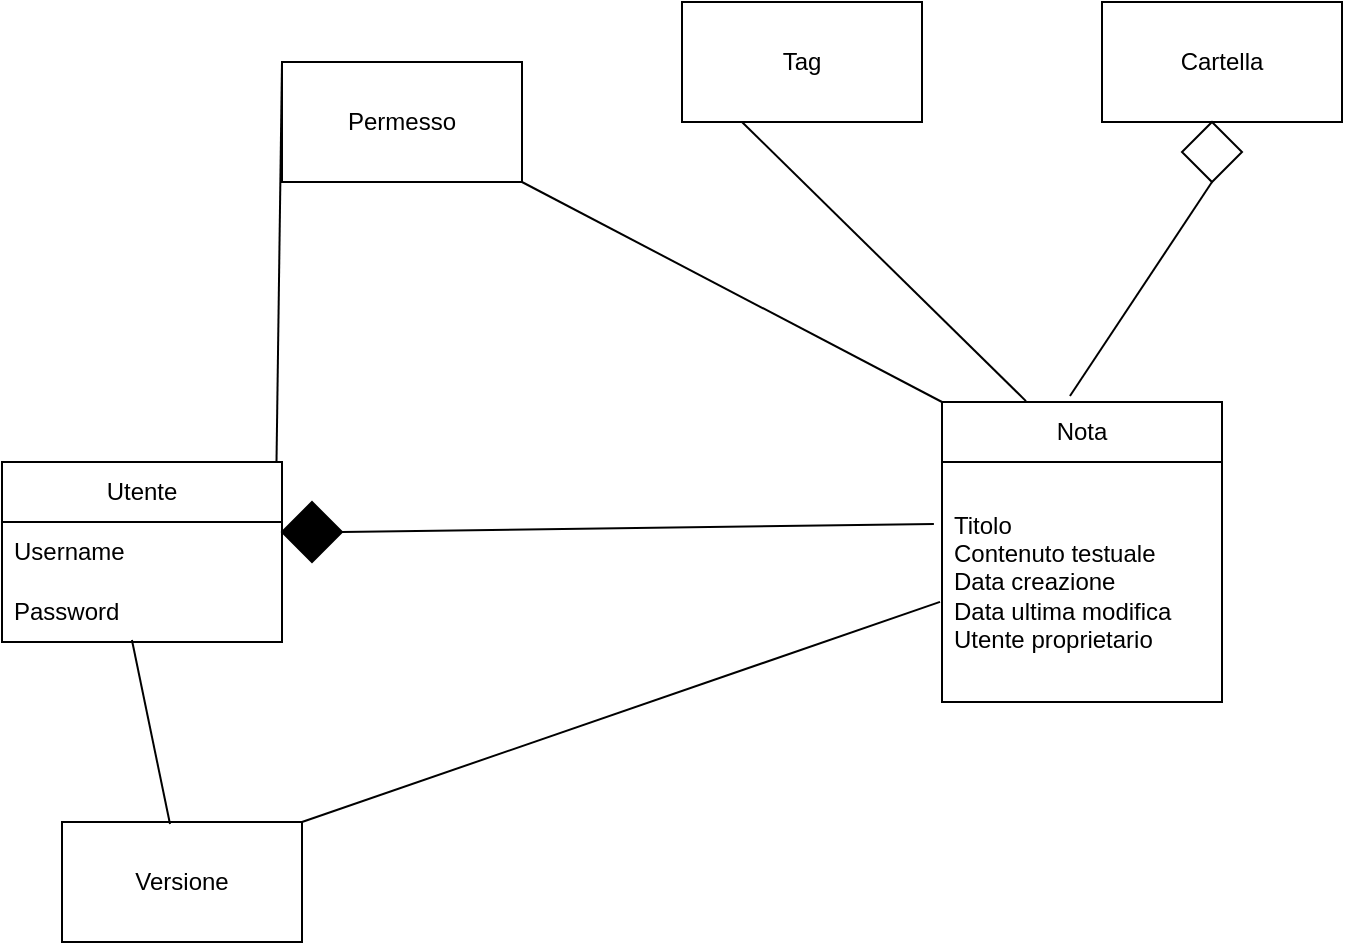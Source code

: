 <mxfile version="28.0.7">
  <diagram name="Pagina-1" id="aSfc5WqNPXqUgWniE4sK">
    <mxGraphModel dx="1043" dy="554" grid="1" gridSize="10" guides="1" tooltips="1" connect="1" arrows="1" fold="1" page="1" pageScale="1" pageWidth="827" pageHeight="1169" math="0" shadow="0">
      <root>
        <mxCell id="0" />
        <mxCell id="1" parent="0" />
        <mxCell id="nYnYqUHe5jBZA353UyPl-5" value="Permesso" style="rounded=0;whiteSpace=wrap;html=1;" parent="1" vertex="1">
          <mxGeometry x="190" y="50" width="120" height="60" as="geometry" />
        </mxCell>
        <mxCell id="nYnYqUHe5jBZA353UyPl-7" value="Tag" style="rounded=0;whiteSpace=wrap;html=1;" parent="1" vertex="1">
          <mxGeometry x="390" y="20" width="120" height="60" as="geometry" />
        </mxCell>
        <mxCell id="nYnYqUHe5jBZA353UyPl-8" value="Cartella" style="rounded=0;whiteSpace=wrap;html=1;" parent="1" vertex="1">
          <mxGeometry x="600" y="20" width="120" height="60" as="geometry" />
        </mxCell>
        <mxCell id="nYnYqUHe5jBZA353UyPl-19" value="" style="endArrow=none;html=1;rounded=0;entryX=0;entryY=0;entryDx=0;entryDy=0;exitX=0.979;exitY=0.156;exitDx=0;exitDy=0;exitPerimeter=0;" parent="1" target="nYnYqUHe5jBZA353UyPl-5" edge="1" source="MS5DbA-WaQKemSce-HtE-4">
          <mxGeometry width="50" height="50" relative="1" as="geometry">
            <mxPoint x="190" y="250" as="sourcePoint" />
            <mxPoint x="240" y="200" as="targetPoint" />
          </mxGeometry>
        </mxCell>
        <mxCell id="nYnYqUHe5jBZA353UyPl-22" value="" style="endArrow=none;html=1;rounded=0;entryX=0.25;entryY=1;entryDx=0;entryDy=0;exitX=0.3;exitY=-0.003;exitDx=0;exitDy=0;exitPerimeter=0;" parent="1" source="nYnYqUHe5jBZA353UyPl-24" target="nYnYqUHe5jBZA353UyPl-7" edge="1">
          <mxGeometry width="50" height="50" relative="1" as="geometry">
            <mxPoint x="424" y="130" as="sourcePoint" />
            <mxPoint x="475" y="120" as="targetPoint" />
          </mxGeometry>
        </mxCell>
        <mxCell id="nYnYqUHe5jBZA353UyPl-24" value="Nota" style="swimlane;fontStyle=0;childLayout=stackLayout;horizontal=1;startSize=30;horizontalStack=0;resizeParent=1;resizeParentMax=0;resizeLast=0;collapsible=1;marginBottom=0;whiteSpace=wrap;html=1;" parent="1" vertex="1">
          <mxGeometry x="520" y="220" width="140" height="150" as="geometry">
            <mxRectangle x="520" y="220" width="70" height="30" as="alternateBounds" />
          </mxGeometry>
        </mxCell>
        <mxCell id="nYnYqUHe5jBZA353UyPl-25" value="Titolo&lt;div&gt;Contenuto testuale&lt;/div&gt;&lt;div&gt;Data creazione&lt;/div&gt;&lt;div&gt;Data ultima modifica&lt;/div&gt;&lt;div&gt;Utente proprietario&lt;/div&gt;" style="text;strokeColor=none;fillColor=none;align=left;verticalAlign=middle;spacingLeft=4;spacingRight=4;overflow=hidden;points=[[0,0.5],[1,0.5]];portConstraint=eastwest;rotatable=0;whiteSpace=wrap;html=1;" parent="nYnYqUHe5jBZA353UyPl-24" vertex="1">
          <mxGeometry y="30" width="140" height="120" as="geometry" />
        </mxCell>
        <mxCell id="MS5DbA-WaQKemSce-HtE-4" value="Utente" style="swimlane;fontStyle=0;childLayout=stackLayout;horizontal=1;startSize=30;horizontalStack=0;resizeParent=1;resizeParentMax=0;resizeLast=0;collapsible=1;marginBottom=0;whiteSpace=wrap;html=1;" vertex="1" parent="1">
          <mxGeometry x="50" y="250" width="140" height="90" as="geometry">
            <mxRectangle x="50" y="250" width="80" height="30" as="alternateBounds" />
          </mxGeometry>
        </mxCell>
        <mxCell id="MS5DbA-WaQKemSce-HtE-5" value="Username" style="text;strokeColor=none;fillColor=none;align=left;verticalAlign=middle;spacingLeft=4;spacingRight=4;overflow=hidden;points=[[0,0.5],[1,0.5]];portConstraint=eastwest;rotatable=0;whiteSpace=wrap;html=1;" vertex="1" parent="MS5DbA-WaQKemSce-HtE-4">
          <mxGeometry y="30" width="140" height="30" as="geometry" />
        </mxCell>
        <mxCell id="MS5DbA-WaQKemSce-HtE-6" value="Password" style="text;strokeColor=none;fillColor=none;align=left;verticalAlign=middle;spacingLeft=4;spacingRight=4;overflow=hidden;points=[[0,0.5],[1,0.5]];portConstraint=eastwest;rotatable=0;whiteSpace=wrap;html=1;" vertex="1" parent="MS5DbA-WaQKemSce-HtE-4">
          <mxGeometry y="60" width="140" height="30" as="geometry" />
        </mxCell>
        <mxCell id="MS5DbA-WaQKemSce-HtE-12" value="Versione" style="rounded=0;whiteSpace=wrap;html=1;" vertex="1" parent="1">
          <mxGeometry x="80" y="430" width="120" height="60" as="geometry" />
        </mxCell>
        <mxCell id="MS5DbA-WaQKemSce-HtE-15" value="" style="endArrow=none;html=1;rounded=0;exitX=1;exitY=0;exitDx=0;exitDy=0;entryX=-0.007;entryY=0.583;entryDx=0;entryDy=0;entryPerimeter=0;" edge="1" parent="1" source="MS5DbA-WaQKemSce-HtE-12" target="nYnYqUHe5jBZA353UyPl-25">
          <mxGeometry width="50" height="50" relative="1" as="geometry">
            <mxPoint x="390" y="310" as="sourcePoint" />
            <mxPoint x="440" y="260" as="targetPoint" />
          </mxGeometry>
        </mxCell>
        <mxCell id="MS5DbA-WaQKemSce-HtE-17" value="" style="endArrow=none;html=1;rounded=0;exitX=0.45;exitY=0.017;exitDx=0;exitDy=0;exitPerimeter=0;entryX=0.464;entryY=0.967;entryDx=0;entryDy=0;entryPerimeter=0;" edge="1" parent="1" source="MS5DbA-WaQKemSce-HtE-12" target="MS5DbA-WaQKemSce-HtE-6">
          <mxGeometry width="50" height="50" relative="1" as="geometry">
            <mxPoint x="390" y="310" as="sourcePoint" />
            <mxPoint x="440" y="260" as="targetPoint" />
          </mxGeometry>
        </mxCell>
        <mxCell id="MS5DbA-WaQKemSce-HtE-18" value="" style="endArrow=none;html=1;rounded=0;exitX=1;exitY=1;exitDx=0;exitDy=0;entryX=0;entryY=0;entryDx=0;entryDy=0;" edge="1" parent="1" source="nYnYqUHe5jBZA353UyPl-5" target="nYnYqUHe5jBZA353UyPl-24">
          <mxGeometry width="50" height="50" relative="1" as="geometry">
            <mxPoint x="390" y="280" as="sourcePoint" />
            <mxPoint x="440" y="230" as="targetPoint" />
          </mxGeometry>
        </mxCell>
        <mxCell id="MS5DbA-WaQKemSce-HtE-20" value="" style="rhombus;whiteSpace=wrap;html=1;" vertex="1" parent="1">
          <mxGeometry x="640" y="80" width="30" height="30" as="geometry" />
        </mxCell>
        <mxCell id="MS5DbA-WaQKemSce-HtE-22" value="" style="endArrow=none;html=1;rounded=0;exitX=0.457;exitY=-0.02;exitDx=0;exitDy=0;exitPerimeter=0;entryX=0.5;entryY=1;entryDx=0;entryDy=0;" edge="1" parent="1" source="nYnYqUHe5jBZA353UyPl-24" target="MS5DbA-WaQKemSce-HtE-20">
          <mxGeometry width="50" height="50" relative="1" as="geometry">
            <mxPoint x="390" y="300" as="sourcePoint" />
            <mxPoint x="440" y="250" as="targetPoint" />
          </mxGeometry>
        </mxCell>
        <mxCell id="MS5DbA-WaQKemSce-HtE-25" value="" style="rhombus;whiteSpace=wrap;html=1;fillColor=#000000;" vertex="1" parent="1">
          <mxGeometry x="190" y="270" width="30" height="30" as="geometry" />
        </mxCell>
        <mxCell id="MS5DbA-WaQKemSce-HtE-26" value="" style="endArrow=none;html=1;rounded=0;exitX=1;exitY=0.5;exitDx=0;exitDy=0;entryX=-0.029;entryY=0.258;entryDx=0;entryDy=0;entryPerimeter=0;" edge="1" parent="1" source="MS5DbA-WaQKemSce-HtE-25" target="nYnYqUHe5jBZA353UyPl-25">
          <mxGeometry width="50" height="50" relative="1" as="geometry">
            <mxPoint x="390" y="290" as="sourcePoint" />
            <mxPoint x="440" y="240" as="targetPoint" />
          </mxGeometry>
        </mxCell>
      </root>
    </mxGraphModel>
  </diagram>
</mxfile>

